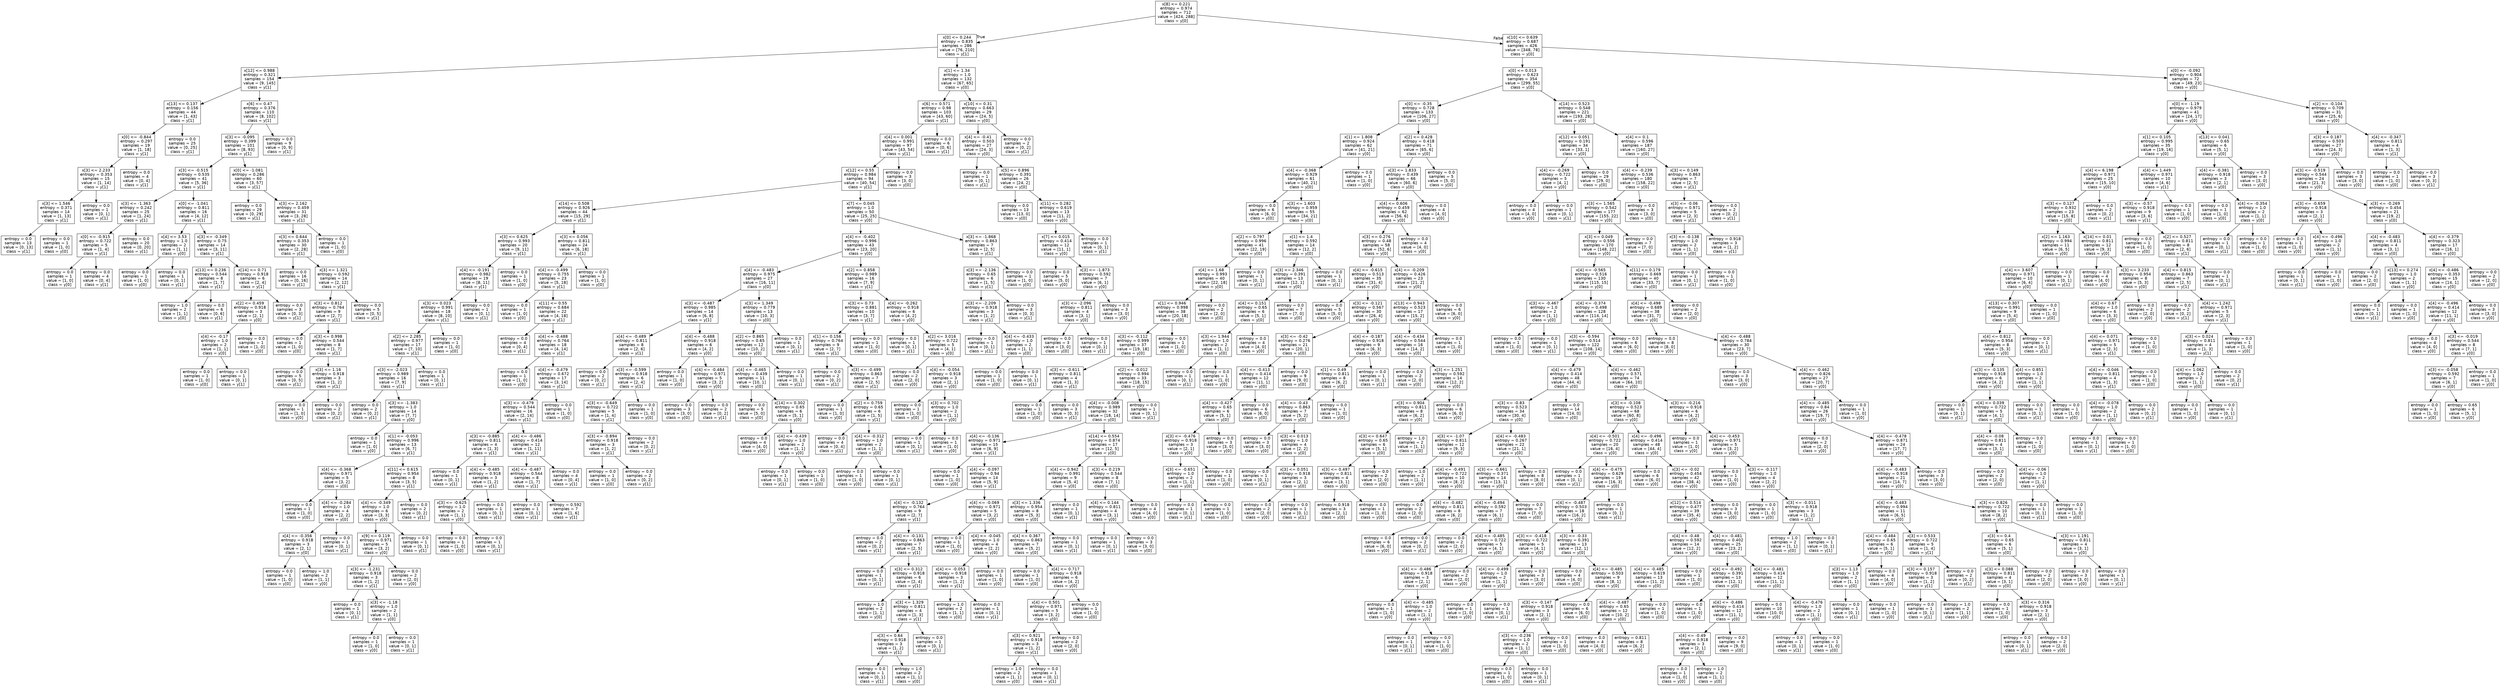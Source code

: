 digraph Tree {
node [shape=box, fontname="helvetica"] ;
edge [fontname="helvetica"] ;
0 [label="x[8] <= 0.221\nentropy = 0.974\nsamples = 712\nvalue = [424, 288]\nclass = y[0]"] ;
1 [label="x[0] <= 0.244\nentropy = 0.835\nsamples = 286\nvalue = [76, 210]\nclass = y[1]"] ;
0 -> 1 [labeldistance=2.5, labelangle=45, headlabel="True"] ;
2 [label="x[12] <= 0.988\nentropy = 0.321\nsamples = 154\nvalue = [9, 145]\nclass = y[1]"] ;
1 -> 2 ;
3 [label="x[13] <= 0.137\nentropy = 0.156\nsamples = 44\nvalue = [1, 43]\nclass = y[1]"] ;
2 -> 3 ;
4 [label="x[0] <= -0.844\nentropy = 0.297\nsamples = 19\nvalue = [1, 18]\nclass = y[1]"] ;
3 -> 4 ;
5 [label="x[3] <= 2.233\nentropy = 0.353\nsamples = 15\nvalue = [1, 14]\nclass = y[1]"] ;
4 -> 5 ;
6 [label="x[3] <= 1.546\nentropy = 0.371\nsamples = 14\nvalue = [1, 13]\nclass = y[1]"] ;
5 -> 6 ;
7 [label="entropy = 0.0\nsamples = 13\nvalue = [0, 13]\nclass = y[1]"] ;
6 -> 7 ;
8 [label="entropy = 0.0\nsamples = 1\nvalue = [1, 0]\nclass = y[0]"] ;
6 -> 8 ;
9 [label="entropy = 0.0\nsamples = 1\nvalue = [0, 1]\nclass = y[1]"] ;
5 -> 9 ;
10 [label="entropy = 0.0\nsamples = 4\nvalue = [0, 4]\nclass = y[1]"] ;
4 -> 10 ;
11 [label="entropy = 0.0\nsamples = 25\nvalue = [0, 25]\nclass = y[1]"] ;
3 -> 11 ;
12 [label="x[6] <= 0.47\nentropy = 0.376\nsamples = 110\nvalue = [8, 102]\nclass = y[1]"] ;
2 -> 12 ;
13 [label="x[3] <= -0.095\nentropy = 0.399\nsamples = 101\nvalue = [8, 93]\nclass = y[1]"] ;
12 -> 13 ;
14 [label="x[3] <= -0.515\nentropy = 0.535\nsamples = 41\nvalue = [5, 36]\nclass = y[1]"] ;
13 -> 14 ;
15 [label="x[3] <= -1.363\nentropy = 0.242\nsamples = 25\nvalue = [1, 24]\nclass = y[1]"] ;
14 -> 15 ;
16 [label="x[0] <= -0.915\nentropy = 0.722\nsamples = 5\nvalue = [1, 4]\nclass = y[1]"] ;
15 -> 16 ;
17 [label="entropy = 0.0\nsamples = 1\nvalue = [1, 0]\nclass = y[0]"] ;
16 -> 17 ;
18 [label="entropy = 0.0\nsamples = 4\nvalue = [0, 4]\nclass = y[1]"] ;
16 -> 18 ;
19 [label="entropy = 0.0\nsamples = 20\nvalue = [0, 20]\nclass = y[1]"] ;
15 -> 19 ;
20 [label="x[0] <= -1.041\nentropy = 0.811\nsamples = 16\nvalue = [4, 12]\nclass = y[1]"] ;
14 -> 20 ;
21 [label="x[4] <= 3.53\nentropy = 1.0\nsamples = 2\nvalue = [1, 1]\nclass = y[0]"] ;
20 -> 21 ;
22 [label="entropy = 0.0\nsamples = 1\nvalue = [1, 0]\nclass = y[0]"] ;
21 -> 22 ;
23 [label="entropy = 0.0\nsamples = 1\nvalue = [0, 1]\nclass = y[1]"] ;
21 -> 23 ;
24 [label="x[3] <= -0.349\nentropy = 0.75\nsamples = 14\nvalue = [3, 11]\nclass = y[1]"] ;
20 -> 24 ;
25 [label="x[13] <= 0.236\nentropy = 0.544\nsamples = 8\nvalue = [1, 7]\nclass = y[1]"] ;
24 -> 25 ;
26 [label="entropy = 1.0\nsamples = 2\nvalue = [1, 1]\nclass = y[0]"] ;
25 -> 26 ;
27 [label="entropy = 0.0\nsamples = 6\nvalue = [0, 6]\nclass = y[1]"] ;
25 -> 27 ;
28 [label="x[14] <= 0.71\nentropy = 0.918\nsamples = 6\nvalue = [2, 4]\nclass = y[1]"] ;
24 -> 28 ;
29 [label="x[2] <= 0.459\nentropy = 0.918\nsamples = 3\nvalue = [2, 1]\nclass = y[0]"] ;
28 -> 29 ;
30 [label="x[4] <= -0.17\nentropy = 1.0\nsamples = 2\nvalue = [1, 1]\nclass = y[0]"] ;
29 -> 30 ;
31 [label="entropy = 0.0\nsamples = 1\nvalue = [1, 0]\nclass = y[0]"] ;
30 -> 31 ;
32 [label="entropy = 0.0\nsamples = 1\nvalue = [0, 1]\nclass = y[1]"] ;
30 -> 32 ;
33 [label="entropy = 0.0\nsamples = 1\nvalue = [1, 0]\nclass = y[0]"] ;
29 -> 33 ;
34 [label="entropy = 0.0\nsamples = 3\nvalue = [0, 3]\nclass = y[1]"] ;
28 -> 34 ;
35 [label="x[0] <= -1.081\nentropy = 0.286\nsamples = 60\nvalue = [3, 57]\nclass = y[1]"] ;
13 -> 35 ;
36 [label="entropy = 0.0\nsamples = 29\nvalue = [0, 29]\nclass = y[1]"] ;
35 -> 36 ;
37 [label="x[3] <= 2.162\nentropy = 0.459\nsamples = 31\nvalue = [3, 28]\nclass = y[1]"] ;
35 -> 37 ;
38 [label="x[3] <= 0.644\nentropy = 0.353\nsamples = 30\nvalue = [2, 28]\nclass = y[1]"] ;
37 -> 38 ;
39 [label="entropy = 0.0\nsamples = 16\nvalue = [0, 16]\nclass = y[1]"] ;
38 -> 39 ;
40 [label="x[3] <= 1.321\nentropy = 0.592\nsamples = 14\nvalue = [2, 12]\nclass = y[1]"] ;
38 -> 40 ;
41 [label="x[3] <= 0.812\nentropy = 0.764\nsamples = 9\nvalue = [2, 7]\nclass = y[1]"] ;
40 -> 41 ;
42 [label="entropy = 0.0\nsamples = 1\nvalue = [1, 0]\nclass = y[0]"] ;
41 -> 42 ;
43 [label="x[3] <= 0.998\nentropy = 0.544\nsamples = 8\nvalue = [1, 7]\nclass = y[1]"] ;
41 -> 43 ;
44 [label="entropy = 0.0\nsamples = 5\nvalue = [0, 5]\nclass = y[1]"] ;
43 -> 44 ;
45 [label="x[3] <= 1.16\nentropy = 0.918\nsamples = 3\nvalue = [1, 2]\nclass = y[1]"] ;
43 -> 45 ;
46 [label="entropy = 0.0\nsamples = 1\nvalue = [1, 0]\nclass = y[0]"] ;
45 -> 46 ;
47 [label="entropy = 0.0\nsamples = 2\nvalue = [0, 2]\nclass = y[1]"] ;
45 -> 47 ;
48 [label="entropy = 0.0\nsamples = 5\nvalue = [0, 5]\nclass = y[1]"] ;
40 -> 48 ;
49 [label="entropy = 0.0\nsamples = 1\nvalue = [1, 0]\nclass = y[0]"] ;
37 -> 49 ;
50 [label="entropy = 0.0\nsamples = 9\nvalue = [0, 9]\nclass = y[1]"] ;
12 -> 50 ;
51 [label="x[1] <= 1.34\nentropy = 1.0\nsamples = 132\nvalue = [67, 65]\nclass = y[0]"] ;
1 -> 51 ;
52 [label="x[6] <= 0.571\nentropy = 0.98\nsamples = 103\nvalue = [43, 60]\nclass = y[1]"] ;
51 -> 52 ;
53 [label="x[4] <= 0.001\nentropy = 0.991\nsamples = 97\nvalue = [43, 54]\nclass = y[1]"] ;
52 -> 53 ;
54 [label="x[12] <= 0.55\nentropy = 0.984\nsamples = 94\nvalue = [40, 54]\nclass = y[1]"] ;
53 -> 54 ;
55 [label="x[14] <= 0.508\nentropy = 0.926\nsamples = 44\nvalue = [15, 29]\nclass = y[1]"] ;
54 -> 55 ;
56 [label="x[3] <= 0.625\nentropy = 0.993\nsamples = 20\nvalue = [9, 11]\nclass = y[1]"] ;
55 -> 56 ;
57 [label="x[4] <= -0.191\nentropy = 0.982\nsamples = 19\nvalue = [8, 11]\nclass = y[1]"] ;
56 -> 57 ;
58 [label="x[3] <= 0.023\nentropy = 0.991\nsamples = 18\nvalue = [8, 10]\nclass = y[1]"] ;
57 -> 58 ;
59 [label="x[2] <= 2.285\nentropy = 0.977\nsamples = 17\nvalue = [7, 10]\nclass = y[1]"] ;
58 -> 59 ;
60 [label="x[3] <= -2.023\nentropy = 0.989\nsamples = 16\nvalue = [7, 9]\nclass = y[1]"] ;
59 -> 60 ;
61 [label="entropy = 0.0\nsamples = 2\nvalue = [0, 2]\nclass = y[1]"] ;
60 -> 61 ;
62 [label="x[3] <= -1.383\nentropy = 1.0\nsamples = 14\nvalue = [7, 7]\nclass = y[0]"] ;
60 -> 62 ;
63 [label="entropy = 0.0\nsamples = 1\nvalue = [1, 0]\nclass = y[0]"] ;
62 -> 63 ;
64 [label="x[1] <= -0.053\nentropy = 0.996\nsamples = 13\nvalue = [6, 7]\nclass = y[1]"] ;
62 -> 64 ;
65 [label="x[4] <= -0.368\nentropy = 0.971\nsamples = 5\nvalue = [3, 2]\nclass = y[0]"] ;
64 -> 65 ;
66 [label="entropy = 0.0\nsamples = 1\nvalue = [1, 0]\nclass = y[0]"] ;
65 -> 66 ;
67 [label="x[4] <= -0.284\nentropy = 1.0\nsamples = 4\nvalue = [2, 2]\nclass = y[0]"] ;
65 -> 67 ;
68 [label="x[4] <= -0.356\nentropy = 0.918\nsamples = 3\nvalue = [2, 1]\nclass = y[0]"] ;
67 -> 68 ;
69 [label="entropy = 0.0\nsamples = 1\nvalue = [1, 0]\nclass = y[0]"] ;
68 -> 69 ;
70 [label="entropy = 1.0\nsamples = 2\nvalue = [1, 1]\nclass = y[0]"] ;
68 -> 70 ;
71 [label="entropy = 0.0\nsamples = 1\nvalue = [0, 1]\nclass = y[1]"] ;
67 -> 71 ;
72 [label="x[11] <= 0.615\nentropy = 0.954\nsamples = 8\nvalue = [3, 5]\nclass = y[1]"] ;
64 -> 72 ;
73 [label="x[4] <= -0.349\nentropy = 1.0\nsamples = 6\nvalue = [3, 3]\nclass = y[0]"] ;
72 -> 73 ;
74 [label="x[9] <= 0.119\nentropy = 0.971\nsamples = 5\nvalue = [3, 2]\nclass = y[0]"] ;
73 -> 74 ;
75 [label="x[3] <= -1.231\nentropy = 0.918\nsamples = 3\nvalue = [1, 2]\nclass = y[1]"] ;
74 -> 75 ;
76 [label="entropy = 0.0\nsamples = 1\nvalue = [0, 1]\nclass = y[1]"] ;
75 -> 76 ;
77 [label="x[3] <= -1.18\nentropy = 1.0\nsamples = 2\nvalue = [1, 1]\nclass = y[0]"] ;
75 -> 77 ;
78 [label="entropy = 0.0\nsamples = 1\nvalue = [1, 0]\nclass = y[0]"] ;
77 -> 78 ;
79 [label="entropy = 0.0\nsamples = 1\nvalue = [0, 1]\nclass = y[1]"] ;
77 -> 79 ;
80 [label="entropy = 0.0\nsamples = 2\nvalue = [2, 0]\nclass = y[0]"] ;
74 -> 80 ;
81 [label="entropy = 0.0\nsamples = 1\nvalue = [0, 1]\nclass = y[1]"] ;
73 -> 81 ;
82 [label="entropy = 0.0\nsamples = 2\nvalue = [0, 2]\nclass = y[1]"] ;
72 -> 82 ;
83 [label="entropy = 0.0\nsamples = 1\nvalue = [0, 1]\nclass = y[1]"] ;
59 -> 83 ;
84 [label="entropy = 0.0\nsamples = 1\nvalue = [1, 0]\nclass = y[0]"] ;
58 -> 84 ;
85 [label="entropy = 0.0\nsamples = 1\nvalue = [0, 1]\nclass = y[1]"] ;
57 -> 85 ;
86 [label="entropy = 0.0\nsamples = 1\nvalue = [1, 0]\nclass = y[0]"] ;
56 -> 86 ;
87 [label="x[3] <= 0.056\nentropy = 0.811\nsamples = 24\nvalue = [6, 18]\nclass = y[1]"] ;
55 -> 87 ;
88 [label="x[4] <= -0.499\nentropy = 0.755\nsamples = 23\nvalue = [5, 18]\nclass = y[1]"] ;
87 -> 88 ;
89 [label="entropy = 0.0\nsamples = 1\nvalue = [1, 0]\nclass = y[0]"] ;
88 -> 89 ;
90 [label="x[11] <= 0.55\nentropy = 0.684\nsamples = 22\nvalue = [4, 18]\nclass = y[1]"] ;
88 -> 90 ;
91 [label="entropy = 0.0\nsamples = 4\nvalue = [0, 4]\nclass = y[1]"] ;
90 -> 91 ;
92 [label="x[4] <= -0.488\nentropy = 0.764\nsamples = 18\nvalue = [4, 14]\nclass = y[1]"] ;
90 -> 92 ;
93 [label="entropy = 0.0\nsamples = 1\nvalue = [1, 0]\nclass = y[0]"] ;
92 -> 93 ;
94 [label="x[4] <= -0.479\nentropy = 0.672\nsamples = 17\nvalue = [3, 14]\nclass = y[1]"] ;
92 -> 94 ;
95 [label="x[3] <= -0.479\nentropy = 0.544\nsamples = 16\nvalue = [2, 14]\nclass = y[1]"] ;
94 -> 95 ;
96 [label="x[3] <= -0.885\nentropy = 0.811\nsamples = 4\nvalue = [1, 3]\nclass = y[1]"] ;
95 -> 96 ;
97 [label="entropy = 0.0\nsamples = 1\nvalue = [0, 1]\nclass = y[1]"] ;
96 -> 97 ;
98 [label="x[4] <= -0.485\nentropy = 0.918\nsamples = 3\nvalue = [1, 2]\nclass = y[1]"] ;
96 -> 98 ;
99 [label="x[3] <= -0.625\nentropy = 1.0\nsamples = 2\nvalue = [1, 1]\nclass = y[0]"] ;
98 -> 99 ;
100 [label="entropy = 0.0\nsamples = 1\nvalue = [1, 0]\nclass = y[0]"] ;
99 -> 100 ;
101 [label="entropy = 0.0\nsamples = 1\nvalue = [0, 1]\nclass = y[1]"] ;
99 -> 101 ;
102 [label="entropy = 0.0\nsamples = 1\nvalue = [0, 1]\nclass = y[1]"] ;
98 -> 102 ;
103 [label="x[4] <= -0.486\nentropy = 0.414\nsamples = 12\nvalue = [1, 11]\nclass = y[1]"] ;
95 -> 103 ;
104 [label="x[4] <= -0.487\nentropy = 0.544\nsamples = 8\nvalue = [1, 7]\nclass = y[1]"] ;
103 -> 104 ;
105 [label="entropy = 0.0\nsamples = 1\nvalue = [0, 1]\nclass = y[1]"] ;
104 -> 105 ;
106 [label="entropy = 0.592\nsamples = 7\nvalue = [1, 6]\nclass = y[1]"] ;
104 -> 106 ;
107 [label="entropy = 0.0\nsamples = 4\nvalue = [0, 4]\nclass = y[1]"] ;
103 -> 107 ;
108 [label="entropy = 0.0\nsamples = 1\nvalue = [1, 0]\nclass = y[0]"] ;
94 -> 108 ;
109 [label="entropy = 0.0\nsamples = 1\nvalue = [1, 0]\nclass = y[0]"] ;
87 -> 109 ;
110 [label="x[7] <= 0.045\nentropy = 1.0\nsamples = 50\nvalue = [25, 25]\nclass = y[0]"] ;
54 -> 110 ;
111 [label="x[4] <= -0.402\nentropy = 0.996\nsamples = 43\nvalue = [23, 20]\nclass = y[0]"] ;
110 -> 111 ;
112 [label="x[4] <= -0.483\nentropy = 0.975\nsamples = 27\nvalue = [16, 11]\nclass = y[0]"] ;
111 -> 112 ;
113 [label="x[3] <= -0.487\nentropy = 0.985\nsamples = 14\nvalue = [6, 8]\nclass = y[1]"] ;
112 -> 113 ;
114 [label="x[4] <= -0.489\nentropy = 0.811\nsamples = 8\nvalue = [2, 6]\nclass = y[1]"] ;
113 -> 114 ;
115 [label="entropy = 0.0\nsamples = 2\nvalue = [0, 2]\nclass = y[1]"] ;
114 -> 115 ;
116 [label="x[3] <= -0.599\nentropy = 0.918\nsamples = 6\nvalue = [2, 4]\nclass = y[1]"] ;
114 -> 116 ;
117 [label="x[3] <= -0.649\nentropy = 0.722\nsamples = 5\nvalue = [1, 4]\nclass = y[1]"] ;
116 -> 117 ;
118 [label="x[3] <= -0.894\nentropy = 0.918\nsamples = 3\nvalue = [1, 2]\nclass = y[1]"] ;
117 -> 118 ;
119 [label="entropy = 0.0\nsamples = 1\nvalue = [1, 0]\nclass = y[0]"] ;
118 -> 119 ;
120 [label="entropy = 0.0\nsamples = 2\nvalue = [0, 2]\nclass = y[1]"] ;
118 -> 120 ;
121 [label="entropy = 0.0\nsamples = 2\nvalue = [0, 2]\nclass = y[1]"] ;
117 -> 121 ;
122 [label="entropy = 0.0\nsamples = 1\nvalue = [1, 0]\nclass = y[0]"] ;
116 -> 122 ;
123 [label="x[4] <= -0.488\nentropy = 0.918\nsamples = 6\nvalue = [4, 2]\nclass = y[0]"] ;
113 -> 123 ;
124 [label="entropy = 0.0\nsamples = 1\nvalue = [1, 0]\nclass = y[0]"] ;
123 -> 124 ;
125 [label="x[4] <= -0.484\nentropy = 0.971\nsamples = 5\nvalue = [3, 2]\nclass = y[0]"] ;
123 -> 125 ;
126 [label="entropy = 0.0\nsamples = 3\nvalue = [3, 0]\nclass = y[0]"] ;
125 -> 126 ;
127 [label="entropy = 0.0\nsamples = 2\nvalue = [0, 2]\nclass = y[1]"] ;
125 -> 127 ;
128 [label="x[3] <= 1.349\nentropy = 0.779\nsamples = 13\nvalue = [10, 3]\nclass = y[0]"] ;
112 -> 128 ;
129 [label="x[2] <= 0.865\nentropy = 0.65\nsamples = 12\nvalue = [10, 2]\nclass = y[0]"] ;
128 -> 129 ;
130 [label="x[4] <= -0.465\nentropy = 0.439\nsamples = 11\nvalue = [10, 1]\nclass = y[0]"] ;
129 -> 130 ;
131 [label="entropy = 0.0\nsamples = 5\nvalue = [5, 0]\nclass = y[0]"] ;
130 -> 131 ;
132 [label="x[14] <= 0.302\nentropy = 0.65\nsamples = 6\nvalue = [5, 1]\nclass = y[0]"] ;
130 -> 132 ;
133 [label="entropy = 0.0\nsamples = 4\nvalue = [4, 0]\nclass = y[0]"] ;
132 -> 133 ;
134 [label="x[4] <= -0.439\nentropy = 1.0\nsamples = 2\nvalue = [1, 1]\nclass = y[0]"] ;
132 -> 134 ;
135 [label="entropy = 0.0\nsamples = 1\nvalue = [0, 1]\nclass = y[1]"] ;
134 -> 135 ;
136 [label="entropy = 0.0\nsamples = 1\nvalue = [1, 0]\nclass = y[0]"] ;
134 -> 136 ;
137 [label="entropy = 0.0\nsamples = 1\nvalue = [0, 1]\nclass = y[1]"] ;
129 -> 137 ;
138 [label="entropy = 0.0\nsamples = 1\nvalue = [0, 1]\nclass = y[1]"] ;
128 -> 138 ;
139 [label="x[2] <= 0.858\nentropy = 0.989\nsamples = 16\nvalue = [7, 9]\nclass = y[1]"] ;
111 -> 139 ;
140 [label="x[3] <= 0.73\nentropy = 0.881\nsamples = 10\nvalue = [3, 7]\nclass = y[1]"] ;
139 -> 140 ;
141 [label="x[1] <= 0.156\nentropy = 0.764\nsamples = 9\nvalue = [2, 7]\nclass = y[1]"] ;
140 -> 141 ;
142 [label="entropy = 0.0\nsamples = 2\nvalue = [0, 2]\nclass = y[1]"] ;
141 -> 142 ;
143 [label="x[3] <= -0.499\nentropy = 0.863\nsamples = 7\nvalue = [2, 5]\nclass = y[1]"] ;
141 -> 143 ;
144 [label="entropy = 0.0\nsamples = 1\nvalue = [1, 0]\nclass = y[0]"] ;
143 -> 144 ;
145 [label="x[2] <= 0.759\nentropy = 0.65\nsamples = 6\nvalue = [1, 5]\nclass = y[1]"] ;
143 -> 145 ;
146 [label="entropy = 0.0\nsamples = 4\nvalue = [0, 4]\nclass = y[1]"] ;
145 -> 146 ;
147 [label="x[4] <= -0.312\nentropy = 1.0\nsamples = 2\nvalue = [1, 1]\nclass = y[0]"] ;
145 -> 147 ;
148 [label="entropy = 0.0\nsamples = 1\nvalue = [1, 0]\nclass = y[0]"] ;
147 -> 148 ;
149 [label="entropy = 0.0\nsamples = 1\nvalue = [0, 1]\nclass = y[1]"] ;
147 -> 149 ;
150 [label="entropy = 0.0\nsamples = 1\nvalue = [1, 0]\nclass = y[0]"] ;
140 -> 150 ;
151 [label="x[4] <= -0.262\nentropy = 0.918\nsamples = 6\nvalue = [4, 2]\nclass = y[0]"] ;
139 -> 151 ;
152 [label="entropy = 0.0\nsamples = 1\nvalue = [0, 1]\nclass = y[1]"] ;
151 -> 152 ;
153 [label="x[2] <= 3.016\nentropy = 0.722\nsamples = 5\nvalue = [4, 1]\nclass = y[0]"] ;
151 -> 153 ;
154 [label="entropy = 0.0\nsamples = 2\nvalue = [2, 0]\nclass = y[0]"] ;
153 -> 154 ;
155 [label="x[4] <= -0.054\nentropy = 0.918\nsamples = 3\nvalue = [2, 1]\nclass = y[0]"] ;
153 -> 155 ;
156 [label="entropy = 0.0\nsamples = 1\nvalue = [1, 0]\nclass = y[0]"] ;
155 -> 156 ;
157 [label="x[3] <= 0.702\nentropy = 1.0\nsamples = 2\nvalue = [1, 1]\nclass = y[0]"] ;
155 -> 157 ;
158 [label="entropy = 0.0\nsamples = 1\nvalue = [0, 1]\nclass = y[1]"] ;
157 -> 158 ;
159 [label="entropy = 0.0\nsamples = 1\nvalue = [1, 0]\nclass = y[0]"] ;
157 -> 159 ;
160 [label="x[3] <= -1.868\nentropy = 0.863\nsamples = 7\nvalue = [2, 5]\nclass = y[1]"] ;
110 -> 160 ;
161 [label="x[3] <= -2.136\nentropy = 0.65\nsamples = 6\nvalue = [1, 5]\nclass = y[1]"] ;
160 -> 161 ;
162 [label="x[3] <= -2.209\nentropy = 0.918\nsamples = 3\nvalue = [1, 2]\nclass = y[1]"] ;
161 -> 162 ;
163 [label="entropy = 0.0\nsamples = 1\nvalue = [0, 1]\nclass = y[1]"] ;
162 -> 163 ;
164 [label="x[4] <= -0.433\nentropy = 1.0\nsamples = 2\nvalue = [1, 1]\nclass = y[0]"] ;
162 -> 164 ;
165 [label="entropy = 0.0\nsamples = 1\nvalue = [1, 0]\nclass = y[0]"] ;
164 -> 165 ;
166 [label="entropy = 0.0\nsamples = 1\nvalue = [0, 1]\nclass = y[1]"] ;
164 -> 166 ;
167 [label="entropy = 0.0\nsamples = 3\nvalue = [0, 3]\nclass = y[1]"] ;
161 -> 167 ;
168 [label="entropy = 0.0\nsamples = 1\nvalue = [1, 0]\nclass = y[0]"] ;
160 -> 168 ;
169 [label="entropy = 0.0\nsamples = 3\nvalue = [3, 0]\nclass = y[0]"] ;
53 -> 169 ;
170 [label="entropy = 0.0\nsamples = 6\nvalue = [0, 6]\nclass = y[1]"] ;
52 -> 170 ;
171 [label="x[10] <= 0.31\nentropy = 0.663\nsamples = 29\nvalue = [24, 5]\nclass = y[0]"] ;
51 -> 171 ;
172 [label="x[4] <= -0.41\nentropy = 0.503\nsamples = 27\nvalue = [24, 3]\nclass = y[0]"] ;
171 -> 172 ;
173 [label="entropy = 0.0\nsamples = 1\nvalue = [0, 1]\nclass = y[1]"] ;
172 -> 173 ;
174 [label="x[5] <= 0.896\nentropy = 0.391\nsamples = 26\nvalue = [24, 2]\nclass = y[0]"] ;
172 -> 174 ;
175 [label="entropy = 0.0\nsamples = 13\nvalue = [13, 0]\nclass = y[0]"] ;
174 -> 175 ;
176 [label="x[11] <= 0.282\nentropy = 0.619\nsamples = 13\nvalue = [11, 2]\nclass = y[0]"] ;
174 -> 176 ;
177 [label="x[7] <= 0.015\nentropy = 0.414\nsamples = 12\nvalue = [11, 1]\nclass = y[0]"] ;
176 -> 177 ;
178 [label="entropy = 0.0\nsamples = 5\nvalue = [5, 0]\nclass = y[0]"] ;
177 -> 178 ;
179 [label="x[3] <= -1.873\nentropy = 0.592\nsamples = 7\nvalue = [6, 1]\nclass = y[0]"] ;
177 -> 179 ;
180 [label="x[3] <= -2.096\nentropy = 0.811\nsamples = 4\nvalue = [3, 1]\nclass = y[0]"] ;
179 -> 180 ;
181 [label="entropy = 0.0\nsamples = 3\nvalue = [3, 0]\nclass = y[0]"] ;
180 -> 181 ;
182 [label="entropy = 0.0\nsamples = 1\nvalue = [0, 1]\nclass = y[1]"] ;
180 -> 182 ;
183 [label="entropy = 0.0\nsamples = 3\nvalue = [3, 0]\nclass = y[0]"] ;
179 -> 183 ;
184 [label="entropy = 0.0\nsamples = 1\nvalue = [0, 1]\nclass = y[1]"] ;
176 -> 184 ;
185 [label="entropy = 0.0\nsamples = 2\nvalue = [0, 2]\nclass = y[1]"] ;
171 -> 185 ;
186 [label="x[10] <= 0.639\nentropy = 0.687\nsamples = 426\nvalue = [348, 78]\nclass = y[0]"] ;
0 -> 186 [labeldistance=2.5, labelangle=-45, headlabel="False"] ;
187 [label="x[0] <= 0.013\nentropy = 0.623\nsamples = 354\nvalue = [299, 55]\nclass = y[0]"] ;
186 -> 187 ;
188 [label="x[0] <= -0.35\nentropy = 0.728\nsamples = 133\nvalue = [106, 27]\nclass = y[0]"] ;
187 -> 188 ;
189 [label="x[1] <= 1.808\nentropy = 0.924\nsamples = 62\nvalue = [41, 21]\nclass = y[0]"] ;
188 -> 189 ;
190 [label="x[4] <= -0.368\nentropy = 0.929\nsamples = 61\nvalue = [40, 21]\nclass = y[0]"] ;
189 -> 190 ;
191 [label="entropy = 0.0\nsamples = 6\nvalue = [6, 0]\nclass = y[0]"] ;
190 -> 191 ;
192 [label="x[3] <= 1.603\nentropy = 0.959\nsamples = 55\nvalue = [34, 21]\nclass = y[0]"] ;
190 -> 192 ;
193 [label="x[2] <= 0.797\nentropy = 0.996\nsamples = 41\nvalue = [22, 19]\nclass = y[0]"] ;
192 -> 193 ;
194 [label="x[4] <= 1.68\nentropy = 0.993\nsamples = 40\nvalue = [22, 18]\nclass = y[0]"] ;
193 -> 194 ;
195 [label="x[1] <= 0.946\nentropy = 0.998\nsamples = 38\nvalue = [20, 18]\nclass = y[0]"] ;
194 -> 195 ;
196 [label="x[3] <= -0.112\nentropy = 0.999\nsamples = 37\nvalue = [19, 18]\nclass = y[0]"] ;
195 -> 196 ;
197 [label="x[3] <= -0.611\nentropy = 0.811\nsamples = 4\nvalue = [1, 3]\nclass = y[1]"] ;
196 -> 197 ;
198 [label="entropy = 0.0\nsamples = 1\nvalue = [1, 0]\nclass = y[0]"] ;
197 -> 198 ;
199 [label="entropy = 0.0\nsamples = 3\nvalue = [0, 3]\nclass = y[1]"] ;
197 -> 199 ;
200 [label="x[2] <= -0.012\nentropy = 0.994\nsamples = 33\nvalue = [18, 15]\nclass = y[0]"] ;
196 -> 200 ;
201 [label="x[4] <= -0.008\nentropy = 0.989\nsamples = 32\nvalue = [18, 14]\nclass = y[0]"] ;
200 -> 201 ;
202 [label="x[4] <= -0.136\nentropy = 0.971\nsamples = 15\nvalue = [6, 9]\nclass = y[1]"] ;
201 -> 202 ;
203 [label="entropy = 0.0\nsamples = 1\nvalue = [1, 0]\nclass = y[0]"] ;
202 -> 203 ;
204 [label="x[4] <= -0.097\nentropy = 0.94\nsamples = 14\nvalue = [5, 9]\nclass = y[1]"] ;
202 -> 204 ;
205 [label="x[4] <= -0.132\nentropy = 0.764\nsamples = 9\nvalue = [2, 7]\nclass = y[1]"] ;
204 -> 205 ;
206 [label="entropy = 0.0\nsamples = 2\nvalue = [0, 2]\nclass = y[1]"] ;
205 -> 206 ;
207 [label="x[4] <= -0.131\nentropy = 0.863\nsamples = 7\nvalue = [2, 5]\nclass = y[1]"] ;
205 -> 207 ;
208 [label="entropy = 0.0\nsamples = 1\nvalue = [0, 1]\nclass = y[1]"] ;
207 -> 208 ;
209 [label="x[3] <= 0.312\nentropy = 0.918\nsamples = 6\nvalue = [2, 4]\nclass = y[1]"] ;
207 -> 209 ;
210 [label="entropy = 1.0\nsamples = 2\nvalue = [1, 1]\nclass = y[0]"] ;
209 -> 210 ;
211 [label="x[3] <= 1.329\nentropy = 0.811\nsamples = 4\nvalue = [1, 3]\nclass = y[1]"] ;
209 -> 211 ;
212 [label="x[3] <= 0.64\nentropy = 0.918\nsamples = 3\nvalue = [1, 2]\nclass = y[1]"] ;
211 -> 212 ;
213 [label="entropy = 0.0\nsamples = 1\nvalue = [0, 1]\nclass = y[1]"] ;
212 -> 213 ;
214 [label="entropy = 1.0\nsamples = 2\nvalue = [1, 1]\nclass = y[0]"] ;
212 -> 214 ;
215 [label="entropy = 0.0\nsamples = 1\nvalue = [0, 1]\nclass = y[1]"] ;
211 -> 215 ;
216 [label="x[4] <= -0.069\nentropy = 0.971\nsamples = 5\nvalue = [3, 2]\nclass = y[0]"] ;
204 -> 216 ;
217 [label="entropy = 0.0\nsamples = 1\nvalue = [1, 0]\nclass = y[0]"] ;
216 -> 217 ;
218 [label="x[4] <= -0.045\nentropy = 1.0\nsamples = 4\nvalue = [2, 2]\nclass = y[0]"] ;
216 -> 218 ;
219 [label="x[4] <= -0.053\nentropy = 0.918\nsamples = 3\nvalue = [1, 2]\nclass = y[1]"] ;
218 -> 219 ;
220 [label="entropy = 1.0\nsamples = 2\nvalue = [1, 1]\nclass = y[0]"] ;
219 -> 220 ;
221 [label="entropy = 0.0\nsamples = 1\nvalue = [0, 1]\nclass = y[1]"] ;
219 -> 221 ;
222 [label="entropy = 0.0\nsamples = 1\nvalue = [1, 0]\nclass = y[0]"] ;
218 -> 222 ;
223 [label="x[14] <= 0.554\nentropy = 0.874\nsamples = 17\nvalue = [12, 5]\nclass = y[0]"] ;
201 -> 223 ;
224 [label="x[4] <= 0.942\nentropy = 0.991\nsamples = 9\nvalue = [5, 4]\nclass = y[0]"] ;
223 -> 224 ;
225 [label="x[3] <= 1.336\nentropy = 0.954\nsamples = 8\nvalue = [5, 3]\nclass = y[0]"] ;
224 -> 225 ;
226 [label="x[4] <= 0.367\nentropy = 0.863\nsamples = 7\nvalue = [5, 2]\nclass = y[0]"] ;
225 -> 226 ;
227 [label="entropy = 0.0\nsamples = 1\nvalue = [1, 0]\nclass = y[0]"] ;
226 -> 227 ;
228 [label="x[4] <= 0.717\nentropy = 0.918\nsamples = 6\nvalue = [4, 2]\nclass = y[0]"] ;
226 -> 228 ;
229 [label="x[4] <= 0.501\nentropy = 0.971\nsamples = 5\nvalue = [3, 2]\nclass = y[0]"] ;
228 -> 229 ;
230 [label="x[3] <= 0.921\nentropy = 0.918\nsamples = 3\nvalue = [1, 2]\nclass = y[1]"] ;
229 -> 230 ;
231 [label="entropy = 1.0\nsamples = 2\nvalue = [1, 1]\nclass = y[0]"] ;
230 -> 231 ;
232 [label="entropy = 0.0\nsamples = 1\nvalue = [0, 1]\nclass = y[1]"] ;
230 -> 232 ;
233 [label="entropy = 0.0\nsamples = 2\nvalue = [2, 0]\nclass = y[0]"] ;
229 -> 233 ;
234 [label="entropy = 0.0\nsamples = 1\nvalue = [1, 0]\nclass = y[0]"] ;
228 -> 234 ;
235 [label="entropy = 0.0\nsamples = 1\nvalue = [0, 1]\nclass = y[1]"] ;
225 -> 235 ;
236 [label="entropy = 0.0\nsamples = 1\nvalue = [0, 1]\nclass = y[1]"] ;
224 -> 236 ;
237 [label="x[3] <= 0.219\nentropy = 0.544\nsamples = 8\nvalue = [7, 1]\nclass = y[0]"] ;
223 -> 237 ;
238 [label="x[4] <= 0.144\nentropy = 0.811\nsamples = 4\nvalue = [3, 1]\nclass = y[0]"] ;
237 -> 238 ;
239 [label="entropy = 0.0\nsamples = 1\nvalue = [0, 1]\nclass = y[1]"] ;
238 -> 239 ;
240 [label="entropy = 0.0\nsamples = 3\nvalue = [3, 0]\nclass = y[0]"] ;
238 -> 240 ;
241 [label="entropy = 0.0\nsamples = 4\nvalue = [4, 0]\nclass = y[0]"] ;
237 -> 241 ;
242 [label="entropy = 0.0\nsamples = 1\nvalue = [0, 1]\nclass = y[1]"] ;
200 -> 242 ;
243 [label="entropy = 0.0\nsamples = 1\nvalue = [1, 0]\nclass = y[0]"] ;
195 -> 243 ;
244 [label="entropy = 0.0\nsamples = 2\nvalue = [2, 0]\nclass = y[0]"] ;
194 -> 244 ;
245 [label="entropy = 0.0\nsamples = 1\nvalue = [0, 1]\nclass = y[1]"] ;
193 -> 245 ;
246 [label="x[1] <= 1.4\nentropy = 0.592\nsamples = 14\nvalue = [12, 2]\nclass = y[0]"] ;
192 -> 246 ;
247 [label="x[3] <= 2.346\nentropy = 0.391\nsamples = 13\nvalue = [12, 1]\nclass = y[0]"] ;
246 -> 247 ;
248 [label="x[4] <= 0.151\nentropy = 0.65\nsamples = 6\nvalue = [5, 1]\nclass = y[0]"] ;
247 -> 248 ;
249 [label="x[3] <= 1.944\nentropy = 1.0\nsamples = 2\nvalue = [1, 1]\nclass = y[0]"] ;
248 -> 249 ;
250 [label="entropy = 0.0\nsamples = 1\nvalue = [0, 1]\nclass = y[1]"] ;
249 -> 250 ;
251 [label="entropy = 0.0\nsamples = 1\nvalue = [1, 0]\nclass = y[0]"] ;
249 -> 251 ;
252 [label="entropy = 0.0\nsamples = 4\nvalue = [4, 0]\nclass = y[0]"] ;
248 -> 252 ;
253 [label="entropy = 0.0\nsamples = 7\nvalue = [7, 0]\nclass = y[0]"] ;
247 -> 253 ;
254 [label="entropy = 0.0\nsamples = 1\nvalue = [0, 1]\nclass = y[1]"] ;
246 -> 254 ;
255 [label="entropy = 0.0\nsamples = 1\nvalue = [1, 0]\nclass = y[0]"] ;
189 -> 255 ;
256 [label="x[2] <= 0.428\nentropy = 0.418\nsamples = 71\nvalue = [65, 6]\nclass = y[0]"] ;
188 -> 256 ;
257 [label="x[3] <= 1.833\nentropy = 0.439\nsamples = 66\nvalue = [60, 6]\nclass = y[0]"] ;
256 -> 257 ;
258 [label="x[4] <= 0.606\nentropy = 0.459\nsamples = 62\nvalue = [56, 6]\nclass = y[0]"] ;
257 -> 258 ;
259 [label="x[3] <= 0.276\nentropy = 0.48\nsamples = 58\nvalue = [52, 6]\nclass = y[0]"] ;
258 -> 259 ;
260 [label="x[4] <= -0.615\nentropy = 0.513\nsamples = 35\nvalue = [31, 4]\nclass = y[0]"] ;
259 -> 260 ;
261 [label="entropy = 0.0\nsamples = 5\nvalue = [5, 0]\nclass = y[0]"] ;
260 -> 261 ;
262 [label="x[3] <= -0.121\nentropy = 0.567\nsamples = 30\nvalue = [26, 4]\nclass = y[0]"] ;
260 -> 262 ;
263 [label="x[3] <= -0.42\nentropy = 0.276\nsamples = 21\nvalue = [20, 1]\nclass = y[0]"] ;
262 -> 263 ;
264 [label="x[4] <= -0.413\nentropy = 0.414\nsamples = 12\nvalue = [11, 1]\nclass = y[0]"] ;
263 -> 264 ;
265 [label="x[4] <= -0.427\nentropy = 0.65\nsamples = 6\nvalue = [5, 1]\nclass = y[0]"] ;
264 -> 265 ;
266 [label="x[3] <= -0.476\nentropy = 0.918\nsamples = 3\nvalue = [2, 1]\nclass = y[0]"] ;
265 -> 266 ;
267 [label="x[3] <= -0.651\nentropy = 1.0\nsamples = 2\nvalue = [1, 1]\nclass = y[0]"] ;
266 -> 267 ;
268 [label="entropy = 0.0\nsamples = 1\nvalue = [0, 1]\nclass = y[1]"] ;
267 -> 268 ;
269 [label="entropy = 0.0\nsamples = 1\nvalue = [1, 0]\nclass = y[0]"] ;
267 -> 269 ;
270 [label="entropy = 0.0\nsamples = 1\nvalue = [1, 0]\nclass = y[0]"] ;
266 -> 270 ;
271 [label="entropy = 0.0\nsamples = 3\nvalue = [3, 0]\nclass = y[0]"] ;
265 -> 271 ;
272 [label="entropy = 0.0\nsamples = 6\nvalue = [6, 0]\nclass = y[0]"] ;
264 -> 272 ;
273 [label="entropy = 0.0\nsamples = 9\nvalue = [9, 0]\nclass = y[0]"] ;
263 -> 273 ;
274 [label="x[4] <= -0.187\nentropy = 0.918\nsamples = 9\nvalue = [6, 3]\nclass = y[0]"] ;
262 -> 274 ;
275 [label="x[1] <= 0.49\nentropy = 0.811\nsamples = 8\nvalue = [6, 2]\nclass = y[0]"] ;
274 -> 275 ;
276 [label="x[4] <= -0.43\nentropy = 0.863\nsamples = 7\nvalue = [5, 2]\nclass = y[0]"] ;
275 -> 276 ;
277 [label="entropy = 0.0\nsamples = 3\nvalue = [3, 0]\nclass = y[0]"] ;
276 -> 277 ;
278 [label="x[3] <= 0.013\nentropy = 1.0\nsamples = 4\nvalue = [2, 2]\nclass = y[0]"] ;
276 -> 278 ;
279 [label="entropy = 0.0\nsamples = 1\nvalue = [0, 1]\nclass = y[1]"] ;
278 -> 279 ;
280 [label="x[3] <= 0.051\nentropy = 0.918\nsamples = 3\nvalue = [2, 1]\nclass = y[0]"] ;
278 -> 280 ;
281 [label="entropy = 0.0\nsamples = 2\nvalue = [2, 0]\nclass = y[0]"] ;
280 -> 281 ;
282 [label="entropy = 0.0\nsamples = 1\nvalue = [0, 1]\nclass = y[1]"] ;
280 -> 282 ;
283 [label="entropy = 0.0\nsamples = 1\nvalue = [1, 0]\nclass = y[0]"] ;
275 -> 283 ;
284 [label="entropy = 0.0\nsamples = 1\nvalue = [0, 1]\nclass = y[1]"] ;
274 -> 284 ;
285 [label="x[4] <= -0.209\nentropy = 0.426\nsamples = 23\nvalue = [21, 2]\nclass = y[0]"] ;
259 -> 285 ;
286 [label="x[13] <= 0.943\nentropy = 0.523\nsamples = 17\nvalue = [15, 2]\nclass = y[0]"] ;
285 -> 286 ;
287 [label="x[4] <= -0.434\nentropy = 0.544\nsamples = 16\nvalue = [14, 2]\nclass = y[0]"] ;
286 -> 287 ;
288 [label="entropy = 0.0\nsamples = 2\nvalue = [2, 0]\nclass = y[0]"] ;
287 -> 288 ;
289 [label="x[3] <= 1.251\nentropy = 0.592\nsamples = 14\nvalue = [12, 2]\nclass = y[0]"] ;
287 -> 289 ;
290 [label="x[3] <= 0.904\nentropy = 0.811\nsamples = 8\nvalue = [6, 2]\nclass = y[0]"] ;
289 -> 290 ;
291 [label="x[3] <= 0.647\nentropy = 0.65\nsamples = 6\nvalue = [5, 1]\nclass = y[0]"] ;
290 -> 291 ;
292 [label="x[3] <= 0.497\nentropy = 0.811\nsamples = 4\nvalue = [3, 1]\nclass = y[0]"] ;
291 -> 292 ;
293 [label="entropy = 0.918\nsamples = 3\nvalue = [2, 1]\nclass = y[0]"] ;
292 -> 293 ;
294 [label="entropy = 0.0\nsamples = 1\nvalue = [1, 0]\nclass = y[0]"] ;
292 -> 294 ;
295 [label="entropy = 0.0\nsamples = 2\nvalue = [2, 0]\nclass = y[0]"] ;
291 -> 295 ;
296 [label="entropy = 1.0\nsamples = 2\nvalue = [1, 1]\nclass = y[0]"] ;
290 -> 296 ;
297 [label="entropy = 0.0\nsamples = 6\nvalue = [6, 0]\nclass = y[0]"] ;
289 -> 297 ;
298 [label="entropy = 0.0\nsamples = 1\nvalue = [1, 0]\nclass = y[0]"] ;
286 -> 298 ;
299 [label="entropy = 0.0\nsamples = 6\nvalue = [6, 0]\nclass = y[0]"] ;
285 -> 299 ;
300 [label="entropy = 0.0\nsamples = 4\nvalue = [4, 0]\nclass = y[0]"] ;
258 -> 300 ;
301 [label="entropy = 0.0\nsamples = 4\nvalue = [4, 0]\nclass = y[0]"] ;
257 -> 301 ;
302 [label="entropy = 0.0\nsamples = 5\nvalue = [5, 0]\nclass = y[0]"] ;
256 -> 302 ;
303 [label="x[14] <= 0.523\nentropy = 0.548\nsamples = 221\nvalue = [193, 28]\nclass = y[0]"] ;
187 -> 303 ;
304 [label="x[12] <= 0.051\nentropy = 0.191\nsamples = 34\nvalue = [33, 1]\nclass = y[0]"] ;
303 -> 304 ;
305 [label="x[4] <= -0.269\nentropy = 0.722\nsamples = 5\nvalue = [4, 1]\nclass = y[0]"] ;
304 -> 305 ;
306 [label="entropy = 0.0\nsamples = 4\nvalue = [4, 0]\nclass = y[0]"] ;
305 -> 306 ;
307 [label="entropy = 0.0\nsamples = 1\nvalue = [0, 1]\nclass = y[1]"] ;
305 -> 307 ;
308 [label="entropy = 0.0\nsamples = 29\nvalue = [29, 0]\nclass = y[0]"] ;
304 -> 308 ;
309 [label="x[4] <= 0.1\nentropy = 0.596\nsamples = 187\nvalue = [160, 27]\nclass = y[0]"] ;
303 -> 309 ;
310 [label="x[4] <= -0.239\nentropy = 0.536\nsamples = 180\nvalue = [158, 22]\nclass = y[0]"] ;
309 -> 310 ;
311 [label="x[3] <= 1.565\nentropy = 0.542\nsamples = 177\nvalue = [155, 22]\nclass = y[0]"] ;
310 -> 311 ;
312 [label="x[3] <= 0.049\nentropy = 0.556\nsamples = 170\nvalue = [148, 22]\nclass = y[0]"] ;
311 -> 312 ;
313 [label="x[4] <= -0.565\nentropy = 0.516\nsamples = 130\nvalue = [115, 15]\nclass = y[0]"] ;
312 -> 313 ;
314 [label="x[3] <= -0.467\nentropy = 1.0\nsamples = 2\nvalue = [1, 1]\nclass = y[0]"] ;
313 -> 314 ;
315 [label="entropy = 0.0\nsamples = 1\nvalue = [1, 0]\nclass = y[0]"] ;
314 -> 315 ;
316 [label="entropy = 0.0\nsamples = 1\nvalue = [0, 1]\nclass = y[1]"] ;
314 -> 316 ;
317 [label="x[4] <= -0.374\nentropy = 0.498\nsamples = 128\nvalue = [114, 14]\nclass = y[0]"] ;
313 -> 317 ;
318 [label="x[3] <= -0.594\nentropy = 0.514\nsamples = 122\nvalue = [108, 14]\nclass = y[0]"] ;
317 -> 318 ;
319 [label="x[4] <= -0.479\nentropy = 0.414\nsamples = 48\nvalue = [44, 4]\nclass = y[0]"] ;
318 -> 319 ;
320 [label="x[3] <= -0.83\nentropy = 0.523\nsamples = 34\nvalue = [30, 4]\nclass = y[0]"] ;
319 -> 320 ;
321 [label="x[3] <= -1.07\nentropy = 0.811\nsamples = 12\nvalue = [9, 3]\nclass = y[0]"] ;
320 -> 321 ;
322 [label="entropy = 1.0\nsamples = 2\nvalue = [1, 1]\nclass = y[0]"] ;
321 -> 322 ;
323 [label="x[4] <= -0.491\nentropy = 0.722\nsamples = 10\nvalue = [8, 2]\nclass = y[0]"] ;
321 -> 323 ;
324 [label="entropy = 0.0\nsamples = 2\nvalue = [2, 0]\nclass = y[0]"] ;
323 -> 324 ;
325 [label="x[4] <= -0.482\nentropy = 0.811\nsamples = 8\nvalue = [6, 2]\nclass = y[0]"] ;
323 -> 325 ;
326 [label="entropy = 0.0\nsamples = 6\nvalue = [6, 0]\nclass = y[0]"] ;
325 -> 326 ;
327 [label="entropy = 0.0\nsamples = 2\nvalue = [0, 2]\nclass = y[1]"] ;
325 -> 327 ;
328 [label="x[4] <= -0.483\nentropy = 0.267\nsamples = 22\nvalue = [21, 1]\nclass = y[0]"] ;
320 -> 328 ;
329 [label="x[3] <= -0.661\nentropy = 0.371\nsamples = 14\nvalue = [13, 1]\nclass = y[0]"] ;
328 -> 329 ;
330 [label="x[4] <= -0.494\nentropy = 0.592\nsamples = 7\nvalue = [6, 1]\nclass = y[0]"] ;
329 -> 330 ;
331 [label="entropy = 0.0\nsamples = 2\nvalue = [2, 0]\nclass = y[0]"] ;
330 -> 331 ;
332 [label="x[4] <= -0.485\nentropy = 0.722\nsamples = 5\nvalue = [4, 1]\nclass = y[0]"] ;
330 -> 332 ;
333 [label="x[4] <= -0.486\nentropy = 0.918\nsamples = 3\nvalue = [2, 1]\nclass = y[0]"] ;
332 -> 333 ;
334 [label="entropy = 0.0\nsamples = 1\nvalue = [1, 0]\nclass = y[0]"] ;
333 -> 334 ;
335 [label="x[4] <= -0.485\nentropy = 1.0\nsamples = 2\nvalue = [1, 1]\nclass = y[0]"] ;
333 -> 335 ;
336 [label="entropy = 0.0\nsamples = 1\nvalue = [0, 1]\nclass = y[1]"] ;
335 -> 336 ;
337 [label="entropy = 0.0\nsamples = 1\nvalue = [1, 0]\nclass = y[0]"] ;
335 -> 337 ;
338 [label="entropy = 0.0\nsamples = 2\nvalue = [2, 0]\nclass = y[0]"] ;
332 -> 338 ;
339 [label="entropy = 0.0\nsamples = 7\nvalue = [7, 0]\nclass = y[0]"] ;
329 -> 339 ;
340 [label="entropy = 0.0\nsamples = 8\nvalue = [8, 0]\nclass = y[0]"] ;
328 -> 340 ;
341 [label="entropy = 0.0\nsamples = 14\nvalue = [14, 0]\nclass = y[0]"] ;
319 -> 341 ;
342 [label="x[4] <= -0.462\nentropy = 0.571\nsamples = 74\nvalue = [64, 10]\nclass = y[0]"] ;
318 -> 342 ;
343 [label="x[3] <= -0.108\nentropy = 0.523\nsamples = 68\nvalue = [60, 8]\nclass = y[0]"] ;
342 -> 343 ;
344 [label="x[4] <= -0.501\nentropy = 0.722\nsamples = 20\nvalue = [16, 4]\nclass = y[0]"] ;
343 -> 344 ;
345 [label="entropy = 0.0\nsamples = 1\nvalue = [0, 1]\nclass = y[1]"] ;
344 -> 345 ;
346 [label="x[4] <= -0.475\nentropy = 0.629\nsamples = 19\nvalue = [16, 3]\nclass = y[0]"] ;
344 -> 346 ;
347 [label="x[4] <= -0.487\nentropy = 0.503\nsamples = 18\nvalue = [16, 2]\nclass = y[0]"] ;
346 -> 347 ;
348 [label="x[3] <= -0.418\nentropy = 0.722\nsamples = 5\nvalue = [4, 1]\nclass = y[0]"] ;
347 -> 348 ;
349 [label="x[4] <= -0.499\nentropy = 1.0\nsamples = 2\nvalue = [1, 1]\nclass = y[0]"] ;
348 -> 349 ;
350 [label="entropy = 0.0\nsamples = 1\nvalue = [1, 0]\nclass = y[0]"] ;
349 -> 350 ;
351 [label="entropy = 0.0\nsamples = 1\nvalue = [0, 1]\nclass = y[1]"] ;
349 -> 351 ;
352 [label="entropy = 0.0\nsamples = 3\nvalue = [3, 0]\nclass = y[0]"] ;
348 -> 352 ;
353 [label="x[3] <= -0.33\nentropy = 0.391\nsamples = 13\nvalue = [12, 1]\nclass = y[0]"] ;
347 -> 353 ;
354 [label="entropy = 0.0\nsamples = 4\nvalue = [4, 0]\nclass = y[0]"] ;
353 -> 354 ;
355 [label="x[4] <= -0.485\nentropy = 0.503\nsamples = 9\nvalue = [8, 1]\nclass = y[0]"] ;
353 -> 355 ;
356 [label="x[3] <= -0.147\nentropy = 0.918\nsamples = 3\nvalue = [2, 1]\nclass = y[0]"] ;
355 -> 356 ;
357 [label="x[3] <= -0.236\nentropy = 1.0\nsamples = 2\nvalue = [1, 1]\nclass = y[0]"] ;
356 -> 357 ;
358 [label="entropy = 0.0\nsamples = 1\nvalue = [1, 0]\nclass = y[0]"] ;
357 -> 358 ;
359 [label="entropy = 0.0\nsamples = 1\nvalue = [0, 1]\nclass = y[1]"] ;
357 -> 359 ;
360 [label="entropy = 0.0\nsamples = 1\nvalue = [1, 0]\nclass = y[0]"] ;
356 -> 360 ;
361 [label="entropy = 0.0\nsamples = 6\nvalue = [6, 0]\nclass = y[0]"] ;
355 -> 361 ;
362 [label="entropy = 0.0\nsamples = 1\nvalue = [0, 1]\nclass = y[1]"] ;
346 -> 362 ;
363 [label="x[4] <= -0.496\nentropy = 0.414\nsamples = 48\nvalue = [44, 4]\nclass = y[0]"] ;
343 -> 363 ;
364 [label="entropy = 0.0\nsamples = 6\nvalue = [6, 0]\nclass = y[0]"] ;
363 -> 364 ;
365 [label="x[3] <= -0.02\nentropy = 0.454\nsamples = 42\nvalue = [38, 4]\nclass = y[0]"] ;
363 -> 365 ;
366 [label="x[12] <= 0.514\nentropy = 0.477\nsamples = 39\nvalue = [35, 4]\nclass = y[0]"] ;
365 -> 366 ;
367 [label="x[4] <= -0.48\nentropy = 0.592\nsamples = 14\nvalue = [12, 2]\nclass = y[0]"] ;
366 -> 367 ;
368 [label="x[4] <= -0.485\nentropy = 0.619\nsamples = 13\nvalue = [11, 2]\nclass = y[0]"] ;
367 -> 368 ;
369 [label="x[4] <= -0.487\nentropy = 0.65\nsamples = 12\nvalue = [10, 2]\nclass = y[0]"] ;
368 -> 369 ;
370 [label="entropy = 0.0\nsamples = 4\nvalue = [4, 0]\nclass = y[0]"] ;
369 -> 370 ;
371 [label="entropy = 0.811\nsamples = 8\nvalue = [6, 2]\nclass = y[0]"] ;
369 -> 371 ;
372 [label="entropy = 0.0\nsamples = 1\nvalue = [1, 0]\nclass = y[0]"] ;
368 -> 372 ;
373 [label="entropy = 0.0\nsamples = 1\nvalue = [1, 0]\nclass = y[0]"] ;
367 -> 373 ;
374 [label="x[4] <= -0.481\nentropy = 0.402\nsamples = 25\nvalue = [23, 2]\nclass = y[0]"] ;
366 -> 374 ;
375 [label="x[4] <= -0.492\nentropy = 0.391\nsamples = 13\nvalue = [12, 1]\nclass = y[0]"] ;
374 -> 375 ;
376 [label="entropy = 0.0\nsamples = 1\nvalue = [1, 0]\nclass = y[0]"] ;
375 -> 376 ;
377 [label="x[4] <= -0.486\nentropy = 0.414\nsamples = 12\nvalue = [11, 1]\nclass = y[0]"] ;
375 -> 377 ;
378 [label="x[4] <= -0.49\nentropy = 0.918\nsamples = 3\nvalue = [2, 1]\nclass = y[0]"] ;
377 -> 378 ;
379 [label="entropy = 0.0\nsamples = 1\nvalue = [1, 0]\nclass = y[0]"] ;
378 -> 379 ;
380 [label="entropy = 1.0\nsamples = 2\nvalue = [1, 1]\nclass = y[0]"] ;
378 -> 380 ;
381 [label="entropy = 0.0\nsamples = 9\nvalue = [9, 0]\nclass = y[0]"] ;
377 -> 381 ;
382 [label="x[4] <= -0.481\nentropy = 0.414\nsamples = 12\nvalue = [11, 1]\nclass = y[0]"] ;
374 -> 382 ;
383 [label="entropy = 0.0\nsamples = 10\nvalue = [10, 0]\nclass = y[0]"] ;
382 -> 383 ;
384 [label="x[4] <= -0.476\nentropy = 1.0\nsamples = 2\nvalue = [1, 1]\nclass = y[0]"] ;
382 -> 384 ;
385 [label="entropy = 0.0\nsamples = 1\nvalue = [0, 1]\nclass = y[1]"] ;
384 -> 385 ;
386 [label="entropy = 0.0\nsamples = 1\nvalue = [1, 0]\nclass = y[0]"] ;
384 -> 386 ;
387 [label="entropy = 0.0\nsamples = 3\nvalue = [3, 0]\nclass = y[0]"] ;
365 -> 387 ;
388 [label="x[3] <= -0.216\nentropy = 0.918\nsamples = 6\nvalue = [4, 2]\nclass = y[0]"] ;
342 -> 388 ;
389 [label="entropy = 0.0\nsamples = 1\nvalue = [1, 0]\nclass = y[0]"] ;
388 -> 389 ;
390 [label="x[4] <= -0.453\nentropy = 0.971\nsamples = 5\nvalue = [3, 2]\nclass = y[0]"] ;
388 -> 390 ;
391 [label="entropy = 0.0\nsamples = 1\nvalue = [1, 0]\nclass = y[0]"] ;
390 -> 391 ;
392 [label="x[3] <= -0.117\nentropy = 1.0\nsamples = 4\nvalue = [2, 2]\nclass = y[0]"] ;
390 -> 392 ;
393 [label="entropy = 0.0\nsamples = 1\nvalue = [1, 0]\nclass = y[0]"] ;
392 -> 393 ;
394 [label="x[3] <= -0.011\nentropy = 0.918\nsamples = 3\nvalue = [1, 2]\nclass = y[1]"] ;
392 -> 394 ;
395 [label="entropy = 1.0\nsamples = 2\nvalue = [1, 1]\nclass = y[0]"] ;
394 -> 395 ;
396 [label="entropy = 0.0\nsamples = 1\nvalue = [0, 1]\nclass = y[1]"] ;
394 -> 396 ;
397 [label="entropy = 0.0\nsamples = 6\nvalue = [6, 0]\nclass = y[0]"] ;
317 -> 397 ;
398 [label="x[11] <= 0.179\nentropy = 0.669\nsamples = 40\nvalue = [33, 7]\nclass = y[0]"] ;
312 -> 398 ;
399 [label="x[4] <= -0.498\nentropy = 0.689\nsamples = 38\nvalue = [31, 7]\nclass = y[0]"] ;
398 -> 399 ;
400 [label="entropy = 0.0\nsamples = 8\nvalue = [8, 0]\nclass = y[0]"] ;
399 -> 400 ;
401 [label="x[4] <= -0.488\nentropy = 0.784\nsamples = 30\nvalue = [23, 7]\nclass = y[0]"] ;
399 -> 401 ;
402 [label="entropy = 0.0\nsamples = 3\nvalue = [3, 0]\nclass = y[0]"] ;
401 -> 402 ;
403 [label="x[4] <= -0.462\nentropy = 0.826\nsamples = 27\nvalue = [20, 7]\nclass = y[0]"] ;
401 -> 403 ;
404 [label="x[4] <= -0.485\nentropy = 0.84\nsamples = 26\nvalue = [19, 7]\nclass = y[0]"] ;
403 -> 404 ;
405 [label="entropy = 0.0\nsamples = 2\nvalue = [2, 0]\nclass = y[0]"] ;
404 -> 405 ;
406 [label="x[4] <= -0.478\nentropy = 0.871\nsamples = 24\nvalue = [17, 7]\nclass = y[0]"] ;
404 -> 406 ;
407 [label="x[4] <= -0.483\nentropy = 0.918\nsamples = 21\nvalue = [14, 7]\nclass = y[0]"] ;
406 -> 407 ;
408 [label="x[4] <= -0.483\nentropy = 0.994\nsamples = 11\nvalue = [6, 5]\nclass = y[0]"] ;
407 -> 408 ;
409 [label="x[4] <= -0.484\nentropy = 0.65\nsamples = 6\nvalue = [5, 1]\nclass = y[0]"] ;
408 -> 409 ;
410 [label="x[3] <= 1.13\nentropy = 1.0\nsamples = 2\nvalue = [1, 1]\nclass = y[0]"] ;
409 -> 410 ;
411 [label="entropy = 0.0\nsamples = 1\nvalue = [0, 1]\nclass = y[1]"] ;
410 -> 411 ;
412 [label="entropy = 0.0\nsamples = 1\nvalue = [1, 0]\nclass = y[0]"] ;
410 -> 412 ;
413 [label="entropy = 0.0\nsamples = 4\nvalue = [4, 0]\nclass = y[0]"] ;
409 -> 413 ;
414 [label="x[3] <= 0.533\nentropy = 0.722\nsamples = 5\nvalue = [1, 4]\nclass = y[1]"] ;
408 -> 414 ;
415 [label="x[3] <= 0.157\nentropy = 0.918\nsamples = 3\nvalue = [1, 2]\nclass = y[1]"] ;
414 -> 415 ;
416 [label="entropy = 0.0\nsamples = 1\nvalue = [0, 1]\nclass = y[1]"] ;
415 -> 416 ;
417 [label="entropy = 1.0\nsamples = 2\nvalue = [1, 1]\nclass = y[0]"] ;
415 -> 417 ;
418 [label="entropy = 0.0\nsamples = 2\nvalue = [0, 2]\nclass = y[1]"] ;
414 -> 418 ;
419 [label="x[3] <= 0.826\nentropy = 0.722\nsamples = 10\nvalue = [8, 2]\nclass = y[0]"] ;
407 -> 419 ;
420 [label="x[3] <= 0.4\nentropy = 0.65\nsamples = 6\nvalue = [5, 1]\nclass = y[0]"] ;
419 -> 420 ;
421 [label="x[3] <= 0.088\nentropy = 0.811\nsamples = 4\nvalue = [3, 1]\nclass = y[0]"] ;
420 -> 421 ;
422 [label="entropy = 0.0\nsamples = 1\nvalue = [1, 0]\nclass = y[0]"] ;
421 -> 422 ;
423 [label="x[3] <= 0.316\nentropy = 0.918\nsamples = 3\nvalue = [2, 1]\nclass = y[0]"] ;
421 -> 423 ;
424 [label="entropy = 0.0\nsamples = 1\nvalue = [0, 1]\nclass = y[1]"] ;
423 -> 424 ;
425 [label="entropy = 0.0\nsamples = 2\nvalue = [2, 0]\nclass = y[0]"] ;
423 -> 425 ;
426 [label="entropy = 0.0\nsamples = 2\nvalue = [2, 0]\nclass = y[0]"] ;
420 -> 426 ;
427 [label="x[3] <= 1.191\nentropy = 0.811\nsamples = 4\nvalue = [3, 1]\nclass = y[0]"] ;
419 -> 427 ;
428 [label="entropy = 0.0\nsamples = 3\nvalue = [3, 0]\nclass = y[0]"] ;
427 -> 428 ;
429 [label="entropy = 0.0\nsamples = 1\nvalue = [0, 1]\nclass = y[1]"] ;
427 -> 429 ;
430 [label="entropy = 0.0\nsamples = 3\nvalue = [3, 0]\nclass = y[0]"] ;
406 -> 430 ;
431 [label="entropy = 0.0\nsamples = 1\nvalue = [1, 0]\nclass = y[0]"] ;
403 -> 431 ;
432 [label="entropy = 0.0\nsamples = 2\nvalue = [2, 0]\nclass = y[0]"] ;
398 -> 432 ;
433 [label="entropy = 0.0\nsamples = 7\nvalue = [7, 0]\nclass = y[0]"] ;
311 -> 433 ;
434 [label="entropy = 0.0\nsamples = 3\nvalue = [3, 0]\nclass = y[0]"] ;
310 -> 434 ;
435 [label="x[3] <= 0.149\nentropy = 0.863\nsamples = 7\nvalue = [2, 5]\nclass = y[1]"] ;
309 -> 435 ;
436 [label="x[3] <= -0.06\nentropy = 0.971\nsamples = 5\nvalue = [2, 3]\nclass = y[1]"] ;
435 -> 436 ;
437 [label="x[3] <= -0.138\nentropy = 1.0\nsamples = 2\nvalue = [1, 1]\nclass = y[0]"] ;
436 -> 437 ;
438 [label="entropy = 0.0\nsamples = 1\nvalue = [0, 1]\nclass = y[1]"] ;
437 -> 438 ;
439 [label="entropy = 0.0\nsamples = 1\nvalue = [1, 0]\nclass = y[0]"] ;
437 -> 439 ;
440 [label="entropy = 0.918\nsamples = 3\nvalue = [1, 2]\nclass = y[1]"] ;
436 -> 440 ;
441 [label="entropy = 0.0\nsamples = 2\nvalue = [0, 2]\nclass = y[1]"] ;
435 -> 441 ;
442 [label="x[0] <= -0.092\nentropy = 0.904\nsamples = 72\nvalue = [49, 23]\nclass = y[0]"] ;
186 -> 442 ;
443 [label="x[0] <= -1.19\nentropy = 0.979\nsamples = 41\nvalue = [24, 17]\nclass = y[0]"] ;
442 -> 443 ;
444 [label="x[1] <= 0.105\nentropy = 0.995\nsamples = 35\nvalue = [19, 16]\nclass = y[0]"] ;
443 -> 444 ;
445 [label="x[4] <= 6.198\nentropy = 0.971\nsamples = 25\nvalue = [15, 10]\nclass = y[0]"] ;
444 -> 445 ;
446 [label="x[3] <= 0.127\nentropy = 0.932\nsamples = 23\nvalue = [15, 8]\nclass = y[0]"] ;
445 -> 446 ;
447 [label="x[2] <= 1.163\nentropy = 0.994\nsamples = 11\nvalue = [6, 5]\nclass = y[0]"] ;
446 -> 447 ;
448 [label="x[4] <= 3.607\nentropy = 0.971\nsamples = 10\nvalue = [6, 4]\nclass = y[0]"] ;
447 -> 448 ;
449 [label="x[13] <= 0.307\nentropy = 0.991\nsamples = 9\nvalue = [5, 4]\nclass = y[0]"] ;
448 -> 449 ;
450 [label="x[4] <= 0.812\nentropy = 0.954\nsamples = 8\nvalue = [5, 3]\nclass = y[0]"] ;
449 -> 450 ;
451 [label="x[3] <= -0.135\nentropy = 0.918\nsamples = 6\nvalue = [4, 2]\nclass = y[0]"] ;
450 -> 451 ;
452 [label="entropy = 0.0\nsamples = 1\nvalue = [0, 1]\nclass = y[1]"] ;
451 -> 452 ;
453 [label="x[4] <= 0.039\nentropy = 0.722\nsamples = 5\nvalue = [4, 1]\nclass = y[0]"] ;
451 -> 453 ;
454 [label="x[4] <= -0.08\nentropy = 0.811\nsamples = 4\nvalue = [3, 1]\nclass = y[0]"] ;
453 -> 454 ;
455 [label="entropy = 0.0\nsamples = 2\nvalue = [2, 0]\nclass = y[0]"] ;
454 -> 455 ;
456 [label="x[4] <= -0.06\nentropy = 1.0\nsamples = 2\nvalue = [1, 1]\nclass = y[0]"] ;
454 -> 456 ;
457 [label="entropy = 0.0\nsamples = 1\nvalue = [0, 1]\nclass = y[1]"] ;
456 -> 457 ;
458 [label="entropy = 0.0\nsamples = 1\nvalue = [1, 0]\nclass = y[0]"] ;
456 -> 458 ;
459 [label="entropy = 0.0\nsamples = 1\nvalue = [1, 0]\nclass = y[0]"] ;
453 -> 459 ;
460 [label="x[4] <= 0.851\nentropy = 1.0\nsamples = 2\nvalue = [1, 1]\nclass = y[0]"] ;
450 -> 460 ;
461 [label="entropy = 0.0\nsamples = 1\nvalue = [0, 1]\nclass = y[1]"] ;
460 -> 461 ;
462 [label="entropy = 0.0\nsamples = 1\nvalue = [1, 0]\nclass = y[0]"] ;
460 -> 462 ;
463 [label="entropy = 0.0\nsamples = 1\nvalue = [0, 1]\nclass = y[1]"] ;
449 -> 463 ;
464 [label="entropy = 0.0\nsamples = 1\nvalue = [1, 0]\nclass = y[0]"] ;
448 -> 464 ;
465 [label="entropy = 0.0\nsamples = 1\nvalue = [0, 1]\nclass = y[1]"] ;
447 -> 465 ;
466 [label="x[14] <= 0.01\nentropy = 0.811\nsamples = 12\nvalue = [9, 3]\nclass = y[0]"] ;
446 -> 466 ;
467 [label="entropy = 0.0\nsamples = 4\nvalue = [4, 0]\nclass = y[0]"] ;
466 -> 467 ;
468 [label="x[3] <= 3.233\nentropy = 0.954\nsamples = 8\nvalue = [5, 3]\nclass = y[0]"] ;
466 -> 468 ;
469 [label="x[4] <= 0.67\nentropy = 1.0\nsamples = 6\nvalue = [3, 3]\nclass = y[0]"] ;
468 -> 469 ;
470 [label="x[4] <= 0.071\nentropy = 0.971\nsamples = 5\nvalue = [2, 3]\nclass = y[1]"] ;
469 -> 470 ;
471 [label="x[4] <= -0.046\nentropy = 0.811\nsamples = 4\nvalue = [1, 3]\nclass = y[1]"] ;
470 -> 471 ;
472 [label="x[4] <= -0.078\nentropy = 1.0\nsamples = 2\nvalue = [1, 1]\nclass = y[0]"] ;
471 -> 472 ;
473 [label="entropy = 0.0\nsamples = 1\nvalue = [0, 1]\nclass = y[1]"] ;
472 -> 473 ;
474 [label="entropy = 0.0\nsamples = 1\nvalue = [1, 0]\nclass = y[0]"] ;
472 -> 474 ;
475 [label="entropy = 0.0\nsamples = 2\nvalue = [0, 2]\nclass = y[1]"] ;
471 -> 475 ;
476 [label="entropy = 0.0\nsamples = 1\nvalue = [1, 0]\nclass = y[0]"] ;
470 -> 476 ;
477 [label="entropy = 0.0\nsamples = 1\nvalue = [1, 0]\nclass = y[0]"] ;
469 -> 477 ;
478 [label="entropy = 0.0\nsamples = 2\nvalue = [2, 0]\nclass = y[0]"] ;
468 -> 478 ;
479 [label="entropy = 0.0\nsamples = 2\nvalue = [0, 2]\nclass = y[1]"] ;
445 -> 479 ;
480 [label="x[4] <= 1.449\nentropy = 0.971\nsamples = 10\nvalue = [4, 6]\nclass = y[1]"] ;
444 -> 480 ;
481 [label="x[3] <= -0.57\nentropy = 0.918\nsamples = 9\nvalue = [3, 6]\nclass = y[1]"] ;
480 -> 481 ;
482 [label="entropy = 0.0\nsamples = 1\nvalue = [1, 0]\nclass = y[0]"] ;
481 -> 482 ;
483 [label="x[2] <= 0.527\nentropy = 0.811\nsamples = 8\nvalue = [2, 6]\nclass = y[1]"] ;
481 -> 483 ;
484 [label="x[4] <= 0.815\nentropy = 0.863\nsamples = 7\nvalue = [2, 5]\nclass = y[1]"] ;
483 -> 484 ;
485 [label="entropy = 0.0\nsamples = 2\nvalue = [0, 2]\nclass = y[1]"] ;
484 -> 485 ;
486 [label="x[4] <= 1.242\nentropy = 0.971\nsamples = 5\nvalue = [2, 3]\nclass = y[1]"] ;
484 -> 486 ;
487 [label="x[3] <= 0.024\nentropy = 0.811\nsamples = 4\nvalue = [1, 3]\nclass = y[1]"] ;
486 -> 487 ;
488 [label="x[4] <= 1.062\nentropy = 1.0\nsamples = 2\nvalue = [1, 1]\nclass = y[0]"] ;
487 -> 488 ;
489 [label="entropy = 0.0\nsamples = 1\nvalue = [1, 0]\nclass = y[0]"] ;
488 -> 489 ;
490 [label="entropy = 0.0\nsamples = 1\nvalue = [0, 1]\nclass = y[1]"] ;
488 -> 490 ;
491 [label="entropy = 0.0\nsamples = 2\nvalue = [0, 2]\nclass = y[1]"] ;
487 -> 491 ;
492 [label="entropy = 0.0\nsamples = 1\nvalue = [1, 0]\nclass = y[0]"] ;
486 -> 492 ;
493 [label="entropy = 0.0\nsamples = 1\nvalue = [0, 1]\nclass = y[1]"] ;
483 -> 493 ;
494 [label="entropy = 0.0\nsamples = 1\nvalue = [1, 0]\nclass = y[0]"] ;
480 -> 494 ;
495 [label="x[13] <= 0.041\nentropy = 0.65\nsamples = 6\nvalue = [5, 1]\nclass = y[0]"] ;
443 -> 495 ;
496 [label="x[4] <= -0.381\nentropy = 0.918\nsamples = 3\nvalue = [2, 1]\nclass = y[0]"] ;
495 -> 496 ;
497 [label="entropy = 0.0\nsamples = 1\nvalue = [1, 0]\nclass = y[0]"] ;
496 -> 497 ;
498 [label="x[4] <= -0.354\nentropy = 1.0\nsamples = 2\nvalue = [1, 1]\nclass = y[0]"] ;
496 -> 498 ;
499 [label="entropy = 0.0\nsamples = 1\nvalue = [0, 1]\nclass = y[1]"] ;
498 -> 499 ;
500 [label="entropy = 0.0\nsamples = 1\nvalue = [1, 0]\nclass = y[0]"] ;
498 -> 500 ;
501 [label="entropy = 0.0\nsamples = 3\nvalue = [3, 0]\nclass = y[0]"] ;
495 -> 501 ;
502 [label="x[2] <= -0.104\nentropy = 0.709\nsamples = 31\nvalue = [25, 6]\nclass = y[0]"] ;
442 -> 502 ;
503 [label="x[3] <= 0.187\nentropy = 0.503\nsamples = 27\nvalue = [24, 3]\nclass = y[0]"] ;
502 -> 503 ;
504 [label="x[3] <= -0.519\nentropy = 0.544\nsamples = 24\nvalue = [21, 3]\nclass = y[0]"] ;
503 -> 504 ;
505 [label="x[3] <= -0.659\nentropy = 0.918\nsamples = 3\nvalue = [2, 1]\nclass = y[0]"] ;
504 -> 505 ;
506 [label="entropy = 0.0\nsamples = 1\nvalue = [1, 0]\nclass = y[0]"] ;
505 -> 506 ;
507 [label="x[4] <= -0.496\nentropy = 1.0\nsamples = 2\nvalue = [1, 1]\nclass = y[0]"] ;
505 -> 507 ;
508 [label="entropy = 0.0\nsamples = 1\nvalue = [0, 1]\nclass = y[1]"] ;
507 -> 508 ;
509 [label="entropy = 0.0\nsamples = 1\nvalue = [1, 0]\nclass = y[0]"] ;
507 -> 509 ;
510 [label="x[3] <= -0.269\nentropy = 0.454\nsamples = 21\nvalue = [19, 2]\nclass = y[0]"] ;
504 -> 510 ;
511 [label="x[4] <= -0.483\nentropy = 0.811\nsamples = 4\nvalue = [3, 1]\nclass = y[0]"] ;
510 -> 511 ;
512 [label="entropy = 0.0\nsamples = 2\nvalue = [2, 0]\nclass = y[0]"] ;
511 -> 512 ;
513 [label="x[13] <= 0.274\nentropy = 1.0\nsamples = 2\nvalue = [1, 1]\nclass = y[0]"] ;
511 -> 513 ;
514 [label="entropy = 0.0\nsamples = 1\nvalue = [0, 1]\nclass = y[1]"] ;
513 -> 514 ;
515 [label="entropy = 0.0\nsamples = 1\nvalue = [1, 0]\nclass = y[0]"] ;
513 -> 515 ;
516 [label="x[4] <= -0.379\nentropy = 0.323\nsamples = 17\nvalue = [16, 1]\nclass = y[0]"] ;
510 -> 516 ;
517 [label="x[4] <= -0.486\nentropy = 0.353\nsamples = 15\nvalue = [14, 1]\nclass = y[0]"] ;
516 -> 517 ;
518 [label="x[4] <= -0.496\nentropy = 0.414\nsamples = 12\nvalue = [11, 1]\nclass = y[0]"] ;
517 -> 518 ;
519 [label="entropy = 0.0\nsamples = 4\nvalue = [4, 0]\nclass = y[0]"] ;
518 -> 519 ;
520 [label="x[3] <= -0.019\nentropy = 0.544\nsamples = 8\nvalue = [7, 1]\nclass = y[0]"] ;
518 -> 520 ;
521 [label="x[3] <= -0.058\nentropy = 0.592\nsamples = 7\nvalue = [6, 1]\nclass = y[0]"] ;
520 -> 521 ;
522 [label="entropy = 0.0\nsamples = 1\nvalue = [1, 0]\nclass = y[0]"] ;
521 -> 522 ;
523 [label="entropy = 0.65\nsamples = 6\nvalue = [5, 1]\nclass = y[0]"] ;
521 -> 523 ;
524 [label="entropy = 0.0\nsamples = 1\nvalue = [1, 0]\nclass = y[0]"] ;
520 -> 524 ;
525 [label="entropy = 0.0\nsamples = 3\nvalue = [3, 0]\nclass = y[0]"] ;
517 -> 525 ;
526 [label="entropy = 0.0\nsamples = 2\nvalue = [2, 0]\nclass = y[0]"] ;
516 -> 526 ;
527 [label="entropy = 0.0\nsamples = 3\nvalue = [3, 0]\nclass = y[0]"] ;
503 -> 527 ;
528 [label="x[4] <= -0.347\nentropy = 0.811\nsamples = 4\nvalue = [1, 3]\nclass = y[1]"] ;
502 -> 528 ;
529 [label="entropy = 0.0\nsamples = 1\nvalue = [1, 0]\nclass = y[0]"] ;
528 -> 529 ;
530 [label="entropy = 0.0\nsamples = 3\nvalue = [0, 3]\nclass = y[1]"] ;
528 -> 530 ;
}